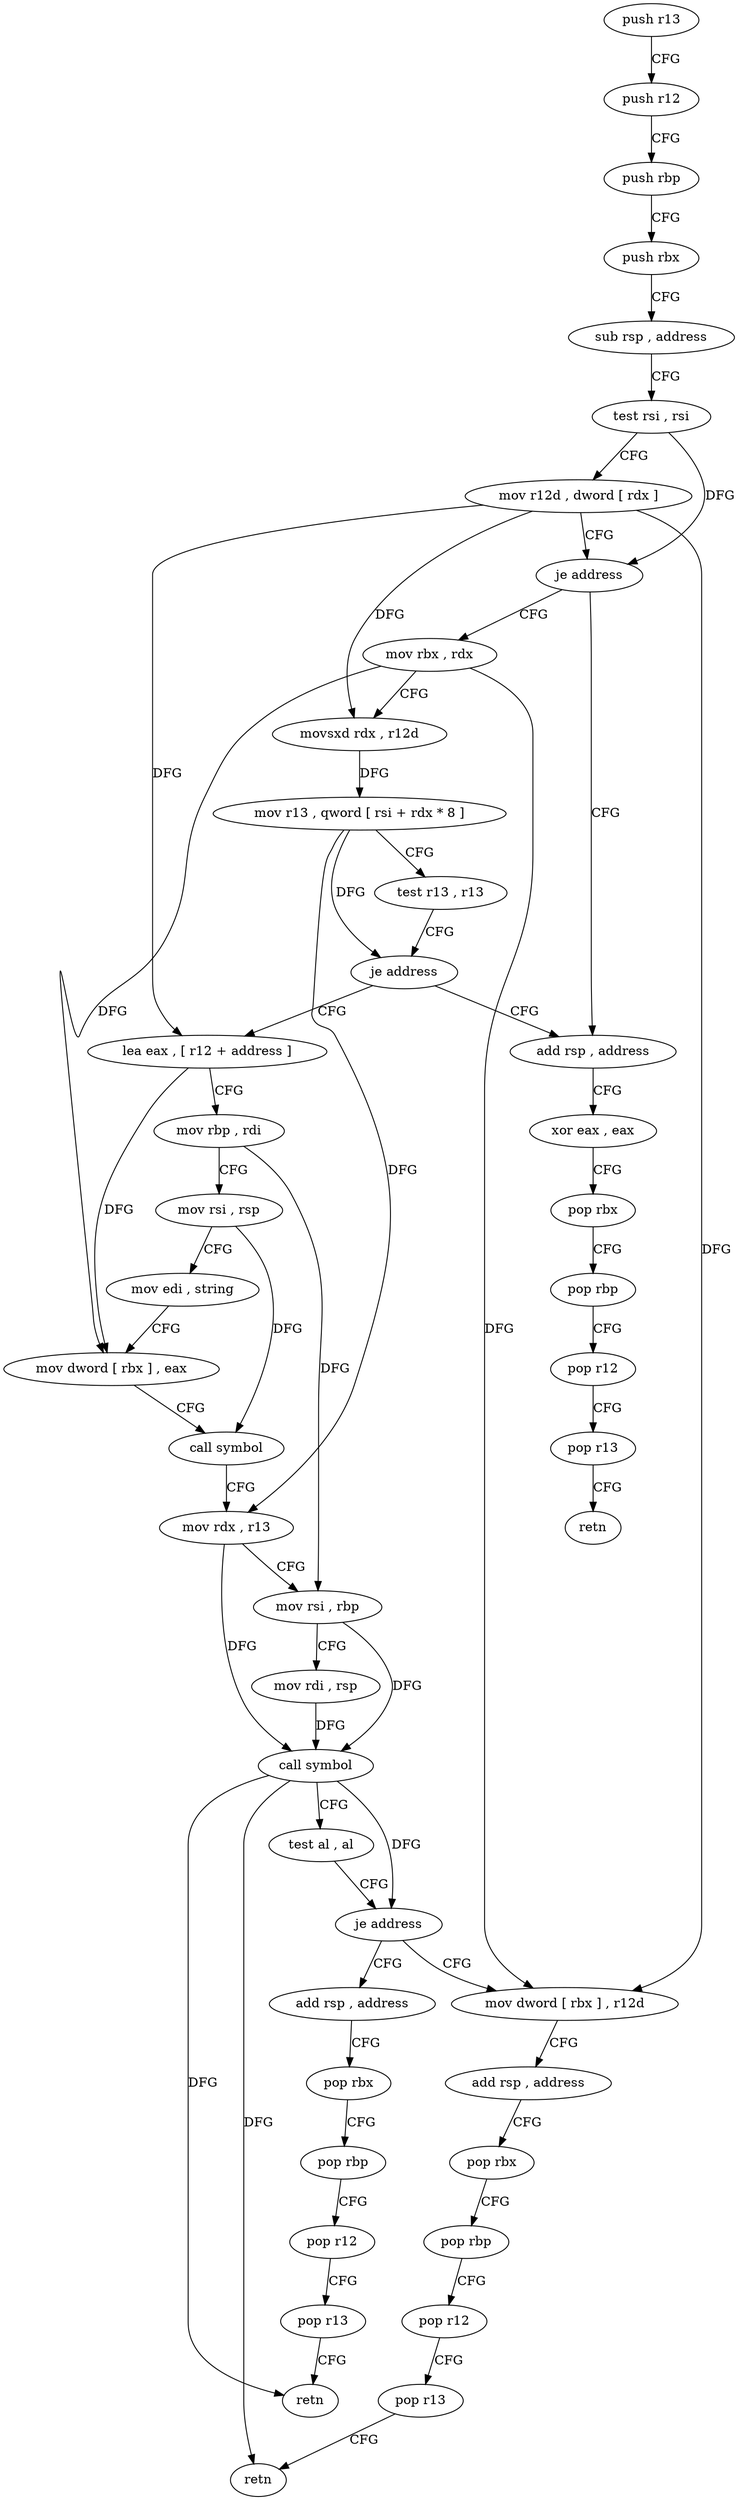 digraph "func" {
"4247008" [label = "push r13" ]
"4247010" [label = "push r12" ]
"4247012" [label = "push rbp" ]
"4247013" [label = "push rbx" ]
"4247014" [label = "sub rsp , address" ]
"4247018" [label = "test rsi , rsi" ]
"4247021" [label = "mov r12d , dword [ rdx ]" ]
"4247024" [label = "je address" ]
"4247096" [label = "add rsp , address" ]
"4247026" [label = "mov rbx , rdx" ]
"4247100" [label = "xor eax , eax" ]
"4247102" [label = "pop rbx" ]
"4247103" [label = "pop rbp" ]
"4247104" [label = "pop r12" ]
"4247106" [label = "pop r13" ]
"4247108" [label = "retn" ]
"4247029" [label = "movsxd rdx , r12d" ]
"4247032" [label = "mov r13 , qword [ rsi + rdx * 8 ]" ]
"4247036" [label = "test r13 , r13" ]
"4247039" [label = "je address" ]
"4247041" [label = "lea eax , [ r12 + address ]" ]
"4247046" [label = "mov rbp , rdi" ]
"4247049" [label = "mov rsi , rsp" ]
"4247052" [label = "mov edi , string" ]
"4247057" [label = "mov dword [ rbx ] , eax" ]
"4247059" [label = "call symbol" ]
"4247064" [label = "mov rdx , r13" ]
"4247067" [label = "mov rsi , rbp" ]
"4247070" [label = "mov rdi , rsp" ]
"4247073" [label = "call symbol" ]
"4247078" [label = "test al , al" ]
"4247080" [label = "je address" ]
"4247112" [label = "mov dword [ rbx ] , r12d" ]
"4247082" [label = "add rsp , address" ]
"4247115" [label = "add rsp , address" ]
"4247119" [label = "pop rbx" ]
"4247120" [label = "pop rbp" ]
"4247121" [label = "pop r12" ]
"4247123" [label = "pop r13" ]
"4247125" [label = "retn" ]
"4247086" [label = "pop rbx" ]
"4247087" [label = "pop rbp" ]
"4247088" [label = "pop r12" ]
"4247090" [label = "pop r13" ]
"4247092" [label = "retn" ]
"4247008" -> "4247010" [ label = "CFG" ]
"4247010" -> "4247012" [ label = "CFG" ]
"4247012" -> "4247013" [ label = "CFG" ]
"4247013" -> "4247014" [ label = "CFG" ]
"4247014" -> "4247018" [ label = "CFG" ]
"4247018" -> "4247021" [ label = "CFG" ]
"4247018" -> "4247024" [ label = "DFG" ]
"4247021" -> "4247024" [ label = "CFG" ]
"4247021" -> "4247029" [ label = "DFG" ]
"4247021" -> "4247041" [ label = "DFG" ]
"4247021" -> "4247112" [ label = "DFG" ]
"4247024" -> "4247096" [ label = "CFG" ]
"4247024" -> "4247026" [ label = "CFG" ]
"4247096" -> "4247100" [ label = "CFG" ]
"4247026" -> "4247029" [ label = "CFG" ]
"4247026" -> "4247057" [ label = "DFG" ]
"4247026" -> "4247112" [ label = "DFG" ]
"4247100" -> "4247102" [ label = "CFG" ]
"4247102" -> "4247103" [ label = "CFG" ]
"4247103" -> "4247104" [ label = "CFG" ]
"4247104" -> "4247106" [ label = "CFG" ]
"4247106" -> "4247108" [ label = "CFG" ]
"4247029" -> "4247032" [ label = "DFG" ]
"4247032" -> "4247036" [ label = "CFG" ]
"4247032" -> "4247039" [ label = "DFG" ]
"4247032" -> "4247064" [ label = "DFG" ]
"4247036" -> "4247039" [ label = "CFG" ]
"4247039" -> "4247096" [ label = "CFG" ]
"4247039" -> "4247041" [ label = "CFG" ]
"4247041" -> "4247046" [ label = "CFG" ]
"4247041" -> "4247057" [ label = "DFG" ]
"4247046" -> "4247049" [ label = "CFG" ]
"4247046" -> "4247067" [ label = "DFG" ]
"4247049" -> "4247052" [ label = "CFG" ]
"4247049" -> "4247059" [ label = "DFG" ]
"4247052" -> "4247057" [ label = "CFG" ]
"4247057" -> "4247059" [ label = "CFG" ]
"4247059" -> "4247064" [ label = "CFG" ]
"4247064" -> "4247067" [ label = "CFG" ]
"4247064" -> "4247073" [ label = "DFG" ]
"4247067" -> "4247070" [ label = "CFG" ]
"4247067" -> "4247073" [ label = "DFG" ]
"4247070" -> "4247073" [ label = "DFG" ]
"4247073" -> "4247078" [ label = "CFG" ]
"4247073" -> "4247080" [ label = "DFG" ]
"4247073" -> "4247125" [ label = "DFG" ]
"4247073" -> "4247092" [ label = "DFG" ]
"4247078" -> "4247080" [ label = "CFG" ]
"4247080" -> "4247112" [ label = "CFG" ]
"4247080" -> "4247082" [ label = "CFG" ]
"4247112" -> "4247115" [ label = "CFG" ]
"4247082" -> "4247086" [ label = "CFG" ]
"4247115" -> "4247119" [ label = "CFG" ]
"4247119" -> "4247120" [ label = "CFG" ]
"4247120" -> "4247121" [ label = "CFG" ]
"4247121" -> "4247123" [ label = "CFG" ]
"4247123" -> "4247125" [ label = "CFG" ]
"4247086" -> "4247087" [ label = "CFG" ]
"4247087" -> "4247088" [ label = "CFG" ]
"4247088" -> "4247090" [ label = "CFG" ]
"4247090" -> "4247092" [ label = "CFG" ]
}
